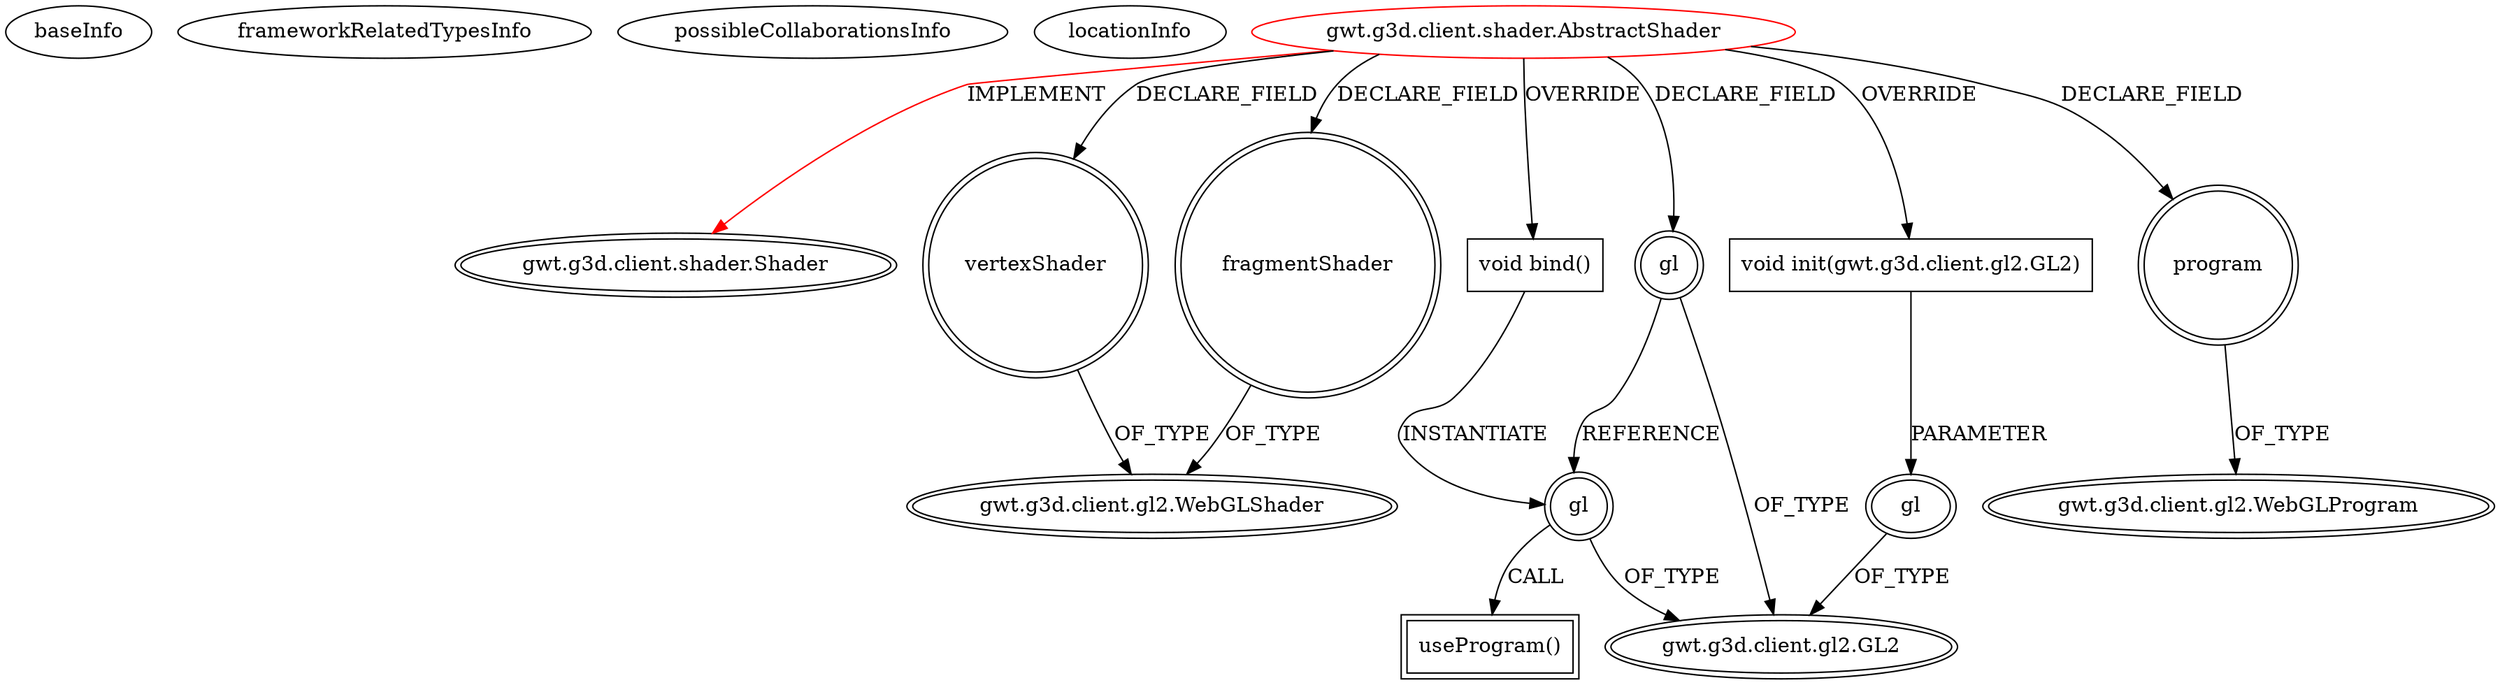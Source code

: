 digraph {
baseInfo[graphId=4319,category="extension_graph",isAnonymous=false,possibleRelation=false]
frameworkRelatedTypesInfo[0="gwt.g3d.client.shader.Shader"]
possibleCollaborationsInfo[]
locationInfo[projectName="pkamenarsky-ocean",filePath="/pkamenarsky-ocean/ocean-master/src/gwt/g3d/client/shader/AbstractShader.java",contextSignature="AbstractShader",graphId="4319"]
0[label="gwt.g3d.client.shader.AbstractShader",vertexType="ROOT_CLIENT_CLASS_DECLARATION",isFrameworkType=false,color=red]
1[label="gwt.g3d.client.shader.Shader",vertexType="FRAMEWORK_INTERFACE_TYPE",isFrameworkType=true,peripheries=2]
2[label="fragmentShader",vertexType="FIELD_DECLARATION",isFrameworkType=true,peripheries=2,shape=circle]
3[label="gwt.g3d.client.gl2.WebGLShader",vertexType="FRAMEWORK_CLASS_TYPE",isFrameworkType=true,peripheries=2]
4[label="gl",vertexType="FIELD_DECLARATION",isFrameworkType=true,peripheries=2,shape=circle]
5[label="gwt.g3d.client.gl2.GL2",vertexType="FRAMEWORK_INTERFACE_TYPE",isFrameworkType=true,peripheries=2]
6[label="program",vertexType="FIELD_DECLARATION",isFrameworkType=true,peripheries=2,shape=circle]
7[label="gwt.g3d.client.gl2.WebGLProgram",vertexType="FRAMEWORK_CLASS_TYPE",isFrameworkType=true,peripheries=2]
8[label="vertexShader",vertexType="FIELD_DECLARATION",isFrameworkType=true,peripheries=2,shape=circle]
10[label="void bind()",vertexType="OVERRIDING_METHOD_DECLARATION",isFrameworkType=false,shape=box]
11[label="gl",vertexType="VARIABLE_EXPRESION",isFrameworkType=true,peripheries=2,shape=circle]
12[label="useProgram()",vertexType="INSIDE_CALL",isFrameworkType=true,peripheries=2,shape=box]
14[label="void init(gwt.g3d.client.gl2.GL2)",vertexType="OVERRIDING_METHOD_DECLARATION",isFrameworkType=false,shape=box]
15[label="gl",vertexType="PARAMETER_DECLARATION",isFrameworkType=true,peripheries=2]
0->1[label="IMPLEMENT",color=red]
0->2[label="DECLARE_FIELD"]
2->3[label="OF_TYPE"]
0->4[label="DECLARE_FIELD"]
4->5[label="OF_TYPE"]
0->6[label="DECLARE_FIELD"]
6->7[label="OF_TYPE"]
0->8[label="DECLARE_FIELD"]
8->3[label="OF_TYPE"]
0->10[label="OVERRIDE"]
10->11[label="INSTANTIATE"]
4->11[label="REFERENCE"]
11->5[label="OF_TYPE"]
11->12[label="CALL"]
0->14[label="OVERRIDE"]
15->5[label="OF_TYPE"]
14->15[label="PARAMETER"]
}
